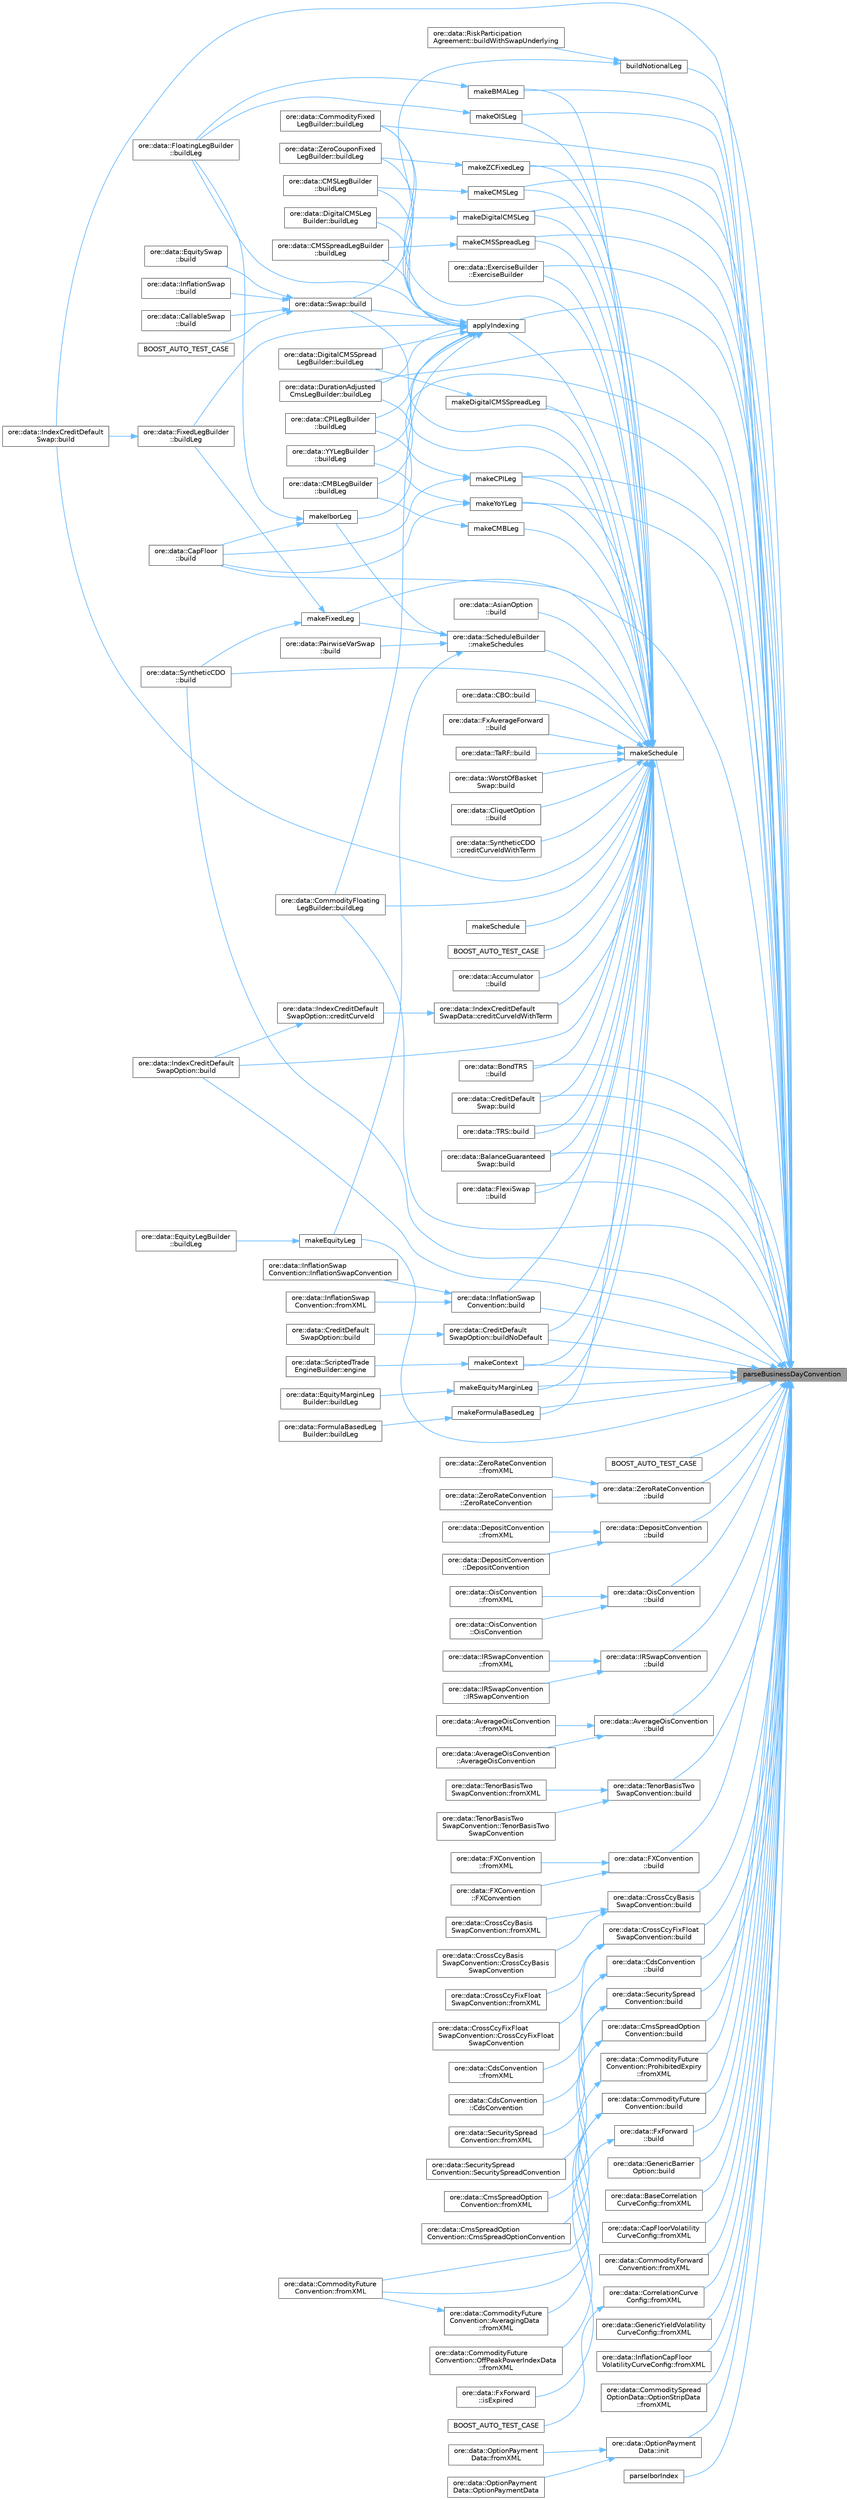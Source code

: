 digraph "parseBusinessDayConvention"
{
 // INTERACTIVE_SVG=YES
 // LATEX_PDF_SIZE
  bgcolor="transparent";
  edge [fontname=Helvetica,fontsize=10,labelfontname=Helvetica,labelfontsize=10];
  node [fontname=Helvetica,fontsize=10,shape=box,height=0.2,width=0.4];
  rankdir="RL";
  Node1 [label="parseBusinessDayConvention",height=0.2,width=0.4,color="gray40", fillcolor="grey60", style="filled", fontcolor="black",tooltip="Convert text to QuantLib::BusinessDayConvention."];
  Node1 -> Node2 [dir="back",color="steelblue1",style="solid"];
  Node2 [label="ore::data::ExerciseBuilder\l::ExerciseBuilder",height=0.2,width=0.4,color="grey40", fillcolor="white", style="filled",URL="$classore_1_1data_1_1_exercise_builder.html#a616a8a498a5610f9c35725ae63a8929f",tooltip=" "];
  Node1 -> Node3 [dir="back",color="steelblue1",style="solid"];
  Node3 [label="applyIndexing",height=0.2,width=0.4,color="grey40", fillcolor="white", style="filled",URL="$namespaceore_1_1data.html#a5d06d31ceafbb5a0bf0f9a4dbd09ab7e",tooltip=" "];
  Node3 -> Node4 [dir="back",color="steelblue1",style="solid"];
  Node4 [label="ore::data::Swap::build",height=0.2,width=0.4,color="grey40", fillcolor="white", style="filled",URL="$classore_1_1data_1_1_swap.html#af7b69d5b18d278257927e32b10a23ee6",tooltip="Build QuantLib/QuantExt instrument, link pricing engine."];
  Node4 -> Node5 [dir="back",color="steelblue1",style="solid"];
  Node5 [label="BOOST_AUTO_TEST_CASE",height=0.2,width=0.4,color="grey40", fillcolor="white", style="filled",URL="$test_2todaysmarket_8cpp.html#aeb43366ac05a65218ef11c74fa7a5650",tooltip=" "];
  Node4 -> Node6 [dir="back",color="steelblue1",style="solid"];
  Node6 [label="ore::data::EquitySwap\l::build",height=0.2,width=0.4,color="grey40", fillcolor="white", style="filled",URL="$classore_1_1data_1_1_equity_swap.html#af7b69d5b18d278257927e32b10a23ee6",tooltip="Trade interface."];
  Node4 -> Node7 [dir="back",color="steelblue1",style="solid"];
  Node7 [label="ore::data::InflationSwap\l::build",height=0.2,width=0.4,color="grey40", fillcolor="white", style="filled",URL="$classore_1_1data_1_1_inflation_swap.html#af7b69d5b18d278257927e32b10a23ee6",tooltip="Trade interface."];
  Node4 -> Node8 [dir="back",color="steelblue1",style="solid"];
  Node8 [label="ore::data::CallableSwap\l::build",height=0.2,width=0.4,color="grey40", fillcolor="white", style="filled",URL="$classore_1_1data_1_1_callable_swap.html#ab1db499ff5e65c59fd2009d62276fdaf",tooltip="Build QuantLib/QuantExt instrument, link pricing engine."];
  Node3 -> Node9 [dir="back",color="steelblue1",style="solid"];
  Node9 [label="ore::data::FixedLegBuilder\l::buildLeg",height=0.2,width=0.4,color="grey40", fillcolor="white", style="filled",URL="$classore_1_1data_1_1_fixed_leg_builder.html#aea285351d9f3458189a9e2d965349d23",tooltip=" "];
  Node9 -> Node10 [dir="back",color="steelblue1",style="solid"];
  Node10 [label="ore::data::IndexCreditDefault\lSwap::build",height=0.2,width=0.4,color="grey40", fillcolor="white", style="filled",URL="$classore_1_1data_1_1_index_credit_default_swap.html#af7b69d5b18d278257927e32b10a23ee6",tooltip=" "];
  Node3 -> Node11 [dir="back",color="steelblue1",style="solid"];
  Node11 [label="ore::data::ZeroCouponFixed\lLegBuilder::buildLeg",height=0.2,width=0.4,color="grey40", fillcolor="white", style="filled",URL="$classore_1_1data_1_1_zero_coupon_fixed_leg_builder.html#aea285351d9f3458189a9e2d965349d23",tooltip=" "];
  Node3 -> Node12 [dir="back",color="steelblue1",style="solid"];
  Node12 [label="ore::data::FloatingLegBuilder\l::buildLeg",height=0.2,width=0.4,color="grey40", fillcolor="white", style="filled",URL="$classore_1_1data_1_1_floating_leg_builder.html#aea285351d9f3458189a9e2d965349d23",tooltip=" "];
  Node3 -> Node13 [dir="back",color="steelblue1",style="solid"];
  Node13 [label="ore::data::CPILegBuilder\l::buildLeg",height=0.2,width=0.4,color="grey40", fillcolor="white", style="filled",URL="$classore_1_1data_1_1_c_p_i_leg_builder.html#aea285351d9f3458189a9e2d965349d23",tooltip=" "];
  Node3 -> Node14 [dir="back",color="steelblue1",style="solid"];
  Node14 [label="ore::data::YYLegBuilder\l::buildLeg",height=0.2,width=0.4,color="grey40", fillcolor="white", style="filled",URL="$classore_1_1data_1_1_y_y_leg_builder.html#aea285351d9f3458189a9e2d965349d23",tooltip=" "];
  Node3 -> Node15 [dir="back",color="steelblue1",style="solid"];
  Node15 [label="ore::data::CMSLegBuilder\l::buildLeg",height=0.2,width=0.4,color="grey40", fillcolor="white", style="filled",URL="$classore_1_1data_1_1_c_m_s_leg_builder.html#aea285351d9f3458189a9e2d965349d23",tooltip=" "];
  Node3 -> Node16 [dir="back",color="steelblue1",style="solid"];
  Node16 [label="ore::data::CMBLegBuilder\l::buildLeg",height=0.2,width=0.4,color="grey40", fillcolor="white", style="filled",URL="$classore_1_1data_1_1_c_m_b_leg_builder.html#aea285351d9f3458189a9e2d965349d23",tooltip=" "];
  Node3 -> Node17 [dir="back",color="steelblue1",style="solid"];
  Node17 [label="ore::data::DigitalCMSLeg\lBuilder::buildLeg",height=0.2,width=0.4,color="grey40", fillcolor="white", style="filled",URL="$classore_1_1data_1_1_digital_c_m_s_leg_builder.html#aea285351d9f3458189a9e2d965349d23",tooltip=" "];
  Node3 -> Node18 [dir="back",color="steelblue1",style="solid"];
  Node18 [label="ore::data::CMSSpreadLegBuilder\l::buildLeg",height=0.2,width=0.4,color="grey40", fillcolor="white", style="filled",URL="$classore_1_1data_1_1_c_m_s_spread_leg_builder.html#aea285351d9f3458189a9e2d965349d23",tooltip=" "];
  Node3 -> Node19 [dir="back",color="steelblue1",style="solid"];
  Node19 [label="ore::data::DigitalCMSSpread\lLegBuilder::buildLeg",height=0.2,width=0.4,color="grey40", fillcolor="white", style="filled",URL="$classore_1_1data_1_1_digital_c_m_s_spread_leg_builder.html#aea285351d9f3458189a9e2d965349d23",tooltip=" "];
  Node3 -> Node20 [dir="back",color="steelblue1",style="solid"];
  Node20 [label="ore::data::DurationAdjusted\lCmsLegBuilder::buildLeg",height=0.2,width=0.4,color="grey40", fillcolor="white", style="filled",URL="$classore_1_1data_1_1_duration_adjusted_cms_leg_builder.html#acb28979da2d410bdc9e47181a3d2c47f",tooltip=" "];
  Node3 -> Node21 [dir="back",color="steelblue1",style="solid"];
  Node21 [label="ore::data::CommodityFixed\lLegBuilder::buildLeg",height=0.2,width=0.4,color="grey40", fillcolor="white", style="filled",URL="$classore_1_1data_1_1_commodity_fixed_leg_builder.html#a1e327fffe1588e7813e797d48b1b3420",tooltip=" "];
  Node3 -> Node22 [dir="back",color="steelblue1",style="solid"];
  Node22 [label="ore::data::CommodityFloating\lLegBuilder::buildLeg",height=0.2,width=0.4,color="grey40", fillcolor="white", style="filled",URL="$classore_1_1data_1_1_commodity_floating_leg_builder.html#a1e327fffe1588e7813e797d48b1b3420",tooltip=" "];
  Node1 -> Node23 [dir="back",color="steelblue1",style="solid"];
  Node23 [label="BOOST_AUTO_TEST_CASE",height=0.2,width=0.4,color="grey40", fillcolor="white", style="filled",URL="$zerocouponswap_8cpp.html#a20ff34392f6a4b5ea419587db99f9f57",tooltip=" "];
  Node1 -> Node24 [dir="back",color="steelblue1",style="solid"];
  Node24 [label="ore::data::ZeroRateConvention\l::build",height=0.2,width=0.4,color="grey40", fillcolor="white", style="filled",URL="$classore_1_1data_1_1_zero_rate_convention.html#a9169b2d8ee8001dbb250c4ce2c26818c",tooltip=" "];
  Node24 -> Node25 [dir="back",color="steelblue1",style="solid"];
  Node25 [label="ore::data::ZeroRateConvention\l::ZeroRateConvention",height=0.2,width=0.4,color="grey40", fillcolor="white", style="filled",URL="$classore_1_1data_1_1_zero_rate_convention.html#ad26fe22a5eac43011d06271a418ef9a4",tooltip=" "];
  Node24 -> Node26 [dir="back",color="steelblue1",style="solid"];
  Node26 [label="ore::data::ZeroRateConvention\l::fromXML",height=0.2,width=0.4,color="grey40", fillcolor="white", style="filled",URL="$classore_1_1data_1_1_zero_rate_convention.html#a7741ae0fc924943de5bfe02928262eb7",tooltip=" "];
  Node1 -> Node27 [dir="back",color="steelblue1",style="solid"];
  Node27 [label="ore::data::DepositConvention\l::build",height=0.2,width=0.4,color="grey40", fillcolor="white", style="filled",URL="$classore_1_1data_1_1_deposit_convention.html#a9169b2d8ee8001dbb250c4ce2c26818c",tooltip=" "];
  Node27 -> Node28 [dir="back",color="steelblue1",style="solid"];
  Node28 [label="ore::data::DepositConvention\l::DepositConvention",height=0.2,width=0.4,color="grey40", fillcolor="white", style="filled",URL="$classore_1_1data_1_1_deposit_convention.html#a6c8afe114e02850388278cb8a0ffc667",tooltip="Detailed constructor."];
  Node27 -> Node29 [dir="back",color="steelblue1",style="solid"];
  Node29 [label="ore::data::DepositConvention\l::fromXML",height=0.2,width=0.4,color="grey40", fillcolor="white", style="filled",URL="$classore_1_1data_1_1_deposit_convention.html#a7741ae0fc924943de5bfe02928262eb7",tooltip=" "];
  Node1 -> Node30 [dir="back",color="steelblue1",style="solid"];
  Node30 [label="ore::data::OisConvention\l::build",height=0.2,width=0.4,color="grey40", fillcolor="white", style="filled",URL="$classore_1_1data_1_1_ois_convention.html#a9169b2d8ee8001dbb250c4ce2c26818c",tooltip=" "];
  Node30 -> Node31 [dir="back",color="steelblue1",style="solid"];
  Node31 [label="ore::data::OisConvention\l::OisConvention",height=0.2,width=0.4,color="grey40", fillcolor="white", style="filled",URL="$classore_1_1data_1_1_ois_convention.html#a39b6bb0f4aba9408f5903cae68fbfce4",tooltip="Detailed constructor."];
  Node30 -> Node32 [dir="back",color="steelblue1",style="solid"];
  Node32 [label="ore::data::OisConvention\l::fromXML",height=0.2,width=0.4,color="grey40", fillcolor="white", style="filled",URL="$classore_1_1data_1_1_ois_convention.html#a7741ae0fc924943de5bfe02928262eb7",tooltip=" "];
  Node1 -> Node33 [dir="back",color="steelblue1",style="solid"];
  Node33 [label="ore::data::IRSwapConvention\l::build",height=0.2,width=0.4,color="grey40", fillcolor="white", style="filled",URL="$classore_1_1data_1_1_i_r_swap_convention.html#a9169b2d8ee8001dbb250c4ce2c26818c",tooltip=" "];
  Node33 -> Node34 [dir="back",color="steelblue1",style="solid"];
  Node34 [label="ore::data::IRSwapConvention\l::IRSwapConvention",height=0.2,width=0.4,color="grey40", fillcolor="white", style="filled",URL="$classore_1_1data_1_1_i_r_swap_convention.html#ab50adb6b2b2fb3d3547820f985c1146e",tooltip="Detailed constructor."];
  Node33 -> Node35 [dir="back",color="steelblue1",style="solid"];
  Node35 [label="ore::data::IRSwapConvention\l::fromXML",height=0.2,width=0.4,color="grey40", fillcolor="white", style="filled",URL="$classore_1_1data_1_1_i_r_swap_convention.html#a7741ae0fc924943de5bfe02928262eb7",tooltip=" "];
  Node1 -> Node36 [dir="back",color="steelblue1",style="solid"];
  Node36 [label="ore::data::AverageOisConvention\l::build",height=0.2,width=0.4,color="grey40", fillcolor="white", style="filled",URL="$classore_1_1data_1_1_average_ois_convention.html#a9169b2d8ee8001dbb250c4ce2c26818c",tooltip=" "];
  Node36 -> Node37 [dir="back",color="steelblue1",style="solid"];
  Node37 [label="ore::data::AverageOisConvention\l::AverageOisConvention",height=0.2,width=0.4,color="grey40", fillcolor="white", style="filled",URL="$classore_1_1data_1_1_average_ois_convention.html#a9838d3e045f960f21376b79ee0220e77",tooltip="Detailed constructor."];
  Node36 -> Node38 [dir="back",color="steelblue1",style="solid"];
  Node38 [label="ore::data::AverageOisConvention\l::fromXML",height=0.2,width=0.4,color="grey40", fillcolor="white", style="filled",URL="$classore_1_1data_1_1_average_ois_convention.html#a7741ae0fc924943de5bfe02928262eb7",tooltip=" "];
  Node1 -> Node39 [dir="back",color="steelblue1",style="solid"];
  Node39 [label="ore::data::TenorBasisTwo\lSwapConvention::build",height=0.2,width=0.4,color="grey40", fillcolor="white", style="filled",URL="$classore_1_1data_1_1_tenor_basis_two_swap_convention.html#a9169b2d8ee8001dbb250c4ce2c26818c",tooltip=" "];
  Node39 -> Node40 [dir="back",color="steelblue1",style="solid"];
  Node40 [label="ore::data::TenorBasisTwo\lSwapConvention::TenorBasisTwo\lSwapConvention",height=0.2,width=0.4,color="grey40", fillcolor="white", style="filled",URL="$classore_1_1data_1_1_tenor_basis_two_swap_convention.html#a8579e4ea25d2483ef3f43f7eacf9e090",tooltip="Detailed constructor."];
  Node39 -> Node41 [dir="back",color="steelblue1",style="solid"];
  Node41 [label="ore::data::TenorBasisTwo\lSwapConvention::fromXML",height=0.2,width=0.4,color="grey40", fillcolor="white", style="filled",URL="$classore_1_1data_1_1_tenor_basis_two_swap_convention.html#a7741ae0fc924943de5bfe02928262eb7",tooltip=" "];
  Node1 -> Node42 [dir="back",color="steelblue1",style="solid"];
  Node42 [label="ore::data::FXConvention\l::build",height=0.2,width=0.4,color="grey40", fillcolor="white", style="filled",URL="$classore_1_1data_1_1_f_x_convention.html#a9169b2d8ee8001dbb250c4ce2c26818c",tooltip=" "];
  Node42 -> Node43 [dir="back",color="steelblue1",style="solid"];
  Node43 [label="ore::data::FXConvention\l::FXConvention",height=0.2,width=0.4,color="grey40", fillcolor="white", style="filled",URL="$classore_1_1data_1_1_f_x_convention.html#aee9f18c258c86e4f1f465cc3ac65b069",tooltip="Detailed constructor."];
  Node42 -> Node44 [dir="back",color="steelblue1",style="solid"];
  Node44 [label="ore::data::FXConvention\l::fromXML",height=0.2,width=0.4,color="grey40", fillcolor="white", style="filled",URL="$classore_1_1data_1_1_f_x_convention.html#a7741ae0fc924943de5bfe02928262eb7",tooltip=" "];
  Node1 -> Node45 [dir="back",color="steelblue1",style="solid"];
  Node45 [label="ore::data::CrossCcyBasis\lSwapConvention::build",height=0.2,width=0.4,color="grey40", fillcolor="white", style="filled",URL="$classore_1_1data_1_1_cross_ccy_basis_swap_convention.html#a9169b2d8ee8001dbb250c4ce2c26818c",tooltip=" "];
  Node45 -> Node46 [dir="back",color="steelblue1",style="solid"];
  Node46 [label="ore::data::CrossCcyBasis\lSwapConvention::CrossCcyBasis\lSwapConvention",height=0.2,width=0.4,color="grey40", fillcolor="white", style="filled",URL="$classore_1_1data_1_1_cross_ccy_basis_swap_convention.html#a8807c7211b0f825d45007a051c153408",tooltip="Detailed constructor."];
  Node45 -> Node47 [dir="back",color="steelblue1",style="solid"];
  Node47 [label="ore::data::CrossCcyBasis\lSwapConvention::fromXML",height=0.2,width=0.4,color="grey40", fillcolor="white", style="filled",URL="$classore_1_1data_1_1_cross_ccy_basis_swap_convention.html#a7741ae0fc924943de5bfe02928262eb7",tooltip=" "];
  Node1 -> Node48 [dir="back",color="steelblue1",style="solid"];
  Node48 [label="ore::data::CrossCcyFixFloat\lSwapConvention::build",height=0.2,width=0.4,color="grey40", fillcolor="white", style="filled",URL="$classore_1_1data_1_1_cross_ccy_fix_float_swap_convention.html#a9169b2d8ee8001dbb250c4ce2c26818c",tooltip=" "];
  Node48 -> Node49 [dir="back",color="steelblue1",style="solid"];
  Node49 [label="ore::data::CrossCcyFixFloat\lSwapConvention::CrossCcyFixFloat\lSwapConvention",height=0.2,width=0.4,color="grey40", fillcolor="white", style="filled",URL="$classore_1_1data_1_1_cross_ccy_fix_float_swap_convention.html#ac2a4922c491d13369552b1550b0c24c4",tooltip="Detailed constructor."];
  Node48 -> Node50 [dir="back",color="steelblue1",style="solid"];
  Node50 [label="ore::data::CrossCcyFixFloat\lSwapConvention::fromXML",height=0.2,width=0.4,color="grey40", fillcolor="white", style="filled",URL="$classore_1_1data_1_1_cross_ccy_fix_float_swap_convention.html#a7741ae0fc924943de5bfe02928262eb7",tooltip=" "];
  Node1 -> Node51 [dir="back",color="steelblue1",style="solid"];
  Node51 [label="ore::data::CdsConvention\l::build",height=0.2,width=0.4,color="grey40", fillcolor="white", style="filled",URL="$classore_1_1data_1_1_cds_convention.html#a9169b2d8ee8001dbb250c4ce2c26818c",tooltip=" "];
  Node51 -> Node52 [dir="back",color="steelblue1",style="solid"];
  Node52 [label="ore::data::CdsConvention\l::CdsConvention",height=0.2,width=0.4,color="grey40", fillcolor="white", style="filled",URL="$classore_1_1data_1_1_cds_convention.html#a270a933d15d3bb388ce2da99605fa636",tooltip="Detailed constructor."];
  Node51 -> Node53 [dir="back",color="steelblue1",style="solid"];
  Node53 [label="ore::data::CdsConvention\l::fromXML",height=0.2,width=0.4,color="grey40", fillcolor="white", style="filled",URL="$classore_1_1data_1_1_cds_convention.html#a4778b06b7d09ca591f7ea9dfb6e5d699",tooltip=" "];
  Node1 -> Node54 [dir="back",color="steelblue1",style="solid"];
  Node54 [label="ore::data::InflationSwap\lConvention::build",height=0.2,width=0.4,color="grey40", fillcolor="white", style="filled",URL="$classore_1_1data_1_1_inflation_swap_convention.html#a9169b2d8ee8001dbb250c4ce2c26818c",tooltip=" "];
  Node54 -> Node55 [dir="back",color="steelblue1",style="solid"];
  Node55 [label="ore::data::InflationSwap\lConvention::InflationSwapConvention",height=0.2,width=0.4,color="grey40", fillcolor="white", style="filled",URL="$classore_1_1data_1_1_inflation_swap_convention.html#acc33d4a45318920ad94bc2565107f5c2",tooltip=" "];
  Node54 -> Node56 [dir="back",color="steelblue1",style="solid"];
  Node56 [label="ore::data::InflationSwap\lConvention::fromXML",height=0.2,width=0.4,color="grey40", fillcolor="white", style="filled",URL="$classore_1_1data_1_1_inflation_swap_convention.html#a7741ae0fc924943de5bfe02928262eb7",tooltip=" "];
  Node1 -> Node57 [dir="back",color="steelblue1",style="solid"];
  Node57 [label="ore::data::SecuritySpread\lConvention::build",height=0.2,width=0.4,color="grey40", fillcolor="white", style="filled",URL="$classore_1_1data_1_1_security_spread_convention.html#a9169b2d8ee8001dbb250c4ce2c26818c",tooltip=" "];
  Node57 -> Node58 [dir="back",color="steelblue1",style="solid"];
  Node58 [label="ore::data::SecuritySpread\lConvention::SecuritySpreadConvention",height=0.2,width=0.4,color="grey40", fillcolor="white", style="filled",URL="$classore_1_1data_1_1_security_spread_convention.html#ab3315e0ff3a89c2645ea1face5c0abad",tooltip=" "];
  Node57 -> Node59 [dir="back",color="steelblue1",style="solid"];
  Node59 [label="ore::data::SecuritySpread\lConvention::fromXML",height=0.2,width=0.4,color="grey40", fillcolor="white", style="filled",URL="$classore_1_1data_1_1_security_spread_convention.html#a7741ae0fc924943de5bfe02928262eb7",tooltip=" "];
  Node1 -> Node60 [dir="back",color="steelblue1",style="solid"];
  Node60 [label="ore::data::CmsSpreadOption\lConvention::build",height=0.2,width=0.4,color="grey40", fillcolor="white", style="filled",URL="$classore_1_1data_1_1_cms_spread_option_convention.html#a9169b2d8ee8001dbb250c4ce2c26818c",tooltip=" "];
  Node60 -> Node61 [dir="back",color="steelblue1",style="solid"];
  Node61 [label="ore::data::CmsSpreadOption\lConvention::CmsSpreadOptionConvention",height=0.2,width=0.4,color="grey40", fillcolor="white", style="filled",URL="$classore_1_1data_1_1_cms_spread_option_convention.html#afef3e14128d761b923e8393a3bafad5b",tooltip="Detailed constructor."];
  Node60 -> Node62 [dir="back",color="steelblue1",style="solid"];
  Node62 [label="ore::data::CmsSpreadOption\lConvention::fromXML",height=0.2,width=0.4,color="grey40", fillcolor="white", style="filled",URL="$classore_1_1data_1_1_cms_spread_option_convention.html#a7741ae0fc924943de5bfe02928262eb7",tooltip=" "];
  Node1 -> Node63 [dir="back",color="steelblue1",style="solid"];
  Node63 [label="ore::data::CommodityFuture\lConvention::build",height=0.2,width=0.4,color="grey40", fillcolor="white", style="filled",URL="$classore_1_1data_1_1_commodity_future_convention.html#a9169b2d8ee8001dbb250c4ce2c26818c",tooltip="Implementation."];
  Node63 -> Node64 [dir="back",color="steelblue1",style="solid"];
  Node64 [label="ore::data::CommodityFuture\lConvention::AveragingData\l::fromXML",height=0.2,width=0.4,color="grey40", fillcolor="white", style="filled",URL="$classore_1_1data_1_1_commodity_future_convention_1_1_averaging_data.html#a7741ae0fc924943de5bfe02928262eb7",tooltip="Serialisation."];
  Node64 -> Node65 [dir="back",color="steelblue1",style="solid"];
  Node65 [label="ore::data::CommodityFuture\lConvention::fromXML",height=0.2,width=0.4,color="grey40", fillcolor="white", style="filled",URL="$classore_1_1data_1_1_commodity_future_convention.html#a7741ae0fc924943de5bfe02928262eb7",tooltip="Serialisation."];
  Node63 -> Node66 [dir="back",color="steelblue1",style="solid"];
  Node66 [label="ore::data::CommodityFuture\lConvention::OffPeakPowerIndexData\l::fromXML",height=0.2,width=0.4,color="grey40", fillcolor="white", style="filled",URL="$classore_1_1data_1_1_commodity_future_convention_1_1_off_peak_power_index_data.html#a7741ae0fc924943de5bfe02928262eb7",tooltip=" "];
  Node63 -> Node65 [dir="back",color="steelblue1",style="solid"];
  Node1 -> Node67 [dir="back",color="steelblue1",style="solid"];
  Node67 [label="ore::data::BondTRS\l::build",height=0.2,width=0.4,color="grey40", fillcolor="white", style="filled",URL="$classore_1_1data_1_1_bond_t_r_s.html#af7b69d5b18d278257927e32b10a23ee6",tooltip=" "];
  Node1 -> Node68 [dir="back",color="steelblue1",style="solid"];
  Node68 [label="ore::data::SyntheticCDO\l::build",height=0.2,width=0.4,color="grey40", fillcolor="white", style="filled",URL="$classore_1_1data_1_1_synthetic_c_d_o.html#af7b69d5b18d278257927e32b10a23ee6",tooltip=" "];
  Node1 -> Node69 [dir="back",color="steelblue1",style="solid"];
  Node69 [label="ore::data::CreditDefault\lSwap::build",height=0.2,width=0.4,color="grey40", fillcolor="white", style="filled",URL="$classore_1_1data_1_1_credit_default_swap.html#af7b69d5b18d278257927e32b10a23ee6",tooltip=" "];
  Node1 -> Node70 [dir="back",color="steelblue1",style="solid"];
  Node70 [label="ore::data::FxForward\l::build",height=0.2,width=0.4,color="grey40", fillcolor="white", style="filled",URL="$classore_1_1data_1_1_fx_forward.html#af7b69d5b18d278257927e32b10a23ee6",tooltip="Build QuantLib/QuantExt instrument, link pricing engine."];
  Node70 -> Node71 [dir="back",color="steelblue1",style="solid"];
  Node71 [label="ore::data::FxForward\l::isExpired",height=0.2,width=0.4,color="grey40", fillcolor="white", style="filled",URL="$classore_1_1data_1_1_fx_forward.html#a77c4e850102803446246df093a25943d",tooltip=" "];
  Node1 -> Node72 [dir="back",color="steelblue1",style="solid"];
  Node72 [label="ore::data::GenericBarrier\lOption::build",height=0.2,width=0.4,color="grey40", fillcolor="white", style="filled",URL="$classore_1_1data_1_1_generic_barrier_option.html#af7b69d5b18d278257927e32b10a23ee6",tooltip=" "];
  Node1 -> Node10 [dir="back",color="steelblue1",style="solid"];
  Node1 -> Node73 [dir="back",color="steelblue1",style="solid"];
  Node73 [label="ore::data::IndexCreditDefault\lSwapOption::build",height=0.2,width=0.4,color="grey40", fillcolor="white", style="filled",URL="$classore_1_1data_1_1_index_credit_default_swap_option.html#af7b69d5b18d278257927e32b10a23ee6",tooltip=" "];
  Node1 -> Node74 [dir="back",color="steelblue1",style="solid"];
  Node74 [label="ore::data::TRS::build",height=0.2,width=0.4,color="grey40", fillcolor="white", style="filled",URL="$classore_1_1data_1_1_t_r_s.html#af7b69d5b18d278257927e32b10a23ee6",tooltip=" "];
  Node1 -> Node75 [dir="back",color="steelblue1",style="solid"];
  Node75 [label="ore::data::BalanceGuaranteed\lSwap::build",height=0.2,width=0.4,color="grey40", fillcolor="white", style="filled",URL="$classore_1_1data_1_1_balance_guaranteed_swap.html#ab1db499ff5e65c59fd2009d62276fdaf",tooltip=" "];
  Node1 -> Node76 [dir="back",color="steelblue1",style="solid"];
  Node76 [label="ore::data::FlexiSwap\l::build",height=0.2,width=0.4,color="grey40", fillcolor="white", style="filled",URL="$classore_1_1data_1_1_flexi_swap.html#ab1db499ff5e65c59fd2009d62276fdaf",tooltip=" "];
  Node1 -> Node20 [dir="back",color="steelblue1",style="solid"];
  Node1 -> Node21 [dir="back",color="steelblue1",style="solid"];
  Node1 -> Node22 [dir="back",color="steelblue1",style="solid"];
  Node1 -> Node77 [dir="back",color="steelblue1",style="solid"];
  Node77 [label="ore::data::CreditDefault\lSwapOption::buildNoDefault",height=0.2,width=0.4,color="grey40", fillcolor="white", style="filled",URL="$classore_1_1data_1_1_credit_default_swap_option.html#afc9fe7ddc6f66184a6447fa23f01687c",tooltip="Build CDS option given that no default."];
  Node77 -> Node78 [dir="back",color="steelblue1",style="solid"];
  Node78 [label="ore::data::CreditDefault\lSwapOption::build",height=0.2,width=0.4,color="grey40", fillcolor="white", style="filled",URL="$classore_1_1data_1_1_credit_default_swap_option.html#a1ef499f219449a5d9cad686946864d0b",tooltip=" "];
  Node1 -> Node79 [dir="back",color="steelblue1",style="solid"];
  Node79 [label="buildNotionalLeg",height=0.2,width=0.4,color="grey40", fillcolor="white", style="filled",URL="$namespaceore_1_1data.html#a792a0b239a9628b7317a886e02c7a005",tooltip=" "];
  Node79 -> Node4 [dir="back",color="steelblue1",style="solid"];
  Node79 -> Node80 [dir="back",color="steelblue1",style="solid"];
  Node80 [label="ore::data::RiskParticipation\lAgreement::buildWithSwapUnderlying",height=0.2,width=0.4,color="grey40", fillcolor="white", style="filled",URL="$classore_1_1data_1_1_risk_participation_agreement.html#a202e0f0e8766fc315608ca73f8802d08",tooltip=" "];
  Node1 -> Node81 [dir="back",color="steelblue1",style="solid"];
  Node81 [label="ore::data::BaseCorrelation\lCurveConfig::fromXML",height=0.2,width=0.4,color="grey40", fillcolor="white", style="filled",URL="$classore_1_1data_1_1_base_correlation_curve_config.html#a7741ae0fc924943de5bfe02928262eb7",tooltip=" "];
  Node1 -> Node82 [dir="back",color="steelblue1",style="solid"];
  Node82 [label="ore::data::CapFloorVolatility\lCurveConfig::fromXML",height=0.2,width=0.4,color="grey40", fillcolor="white", style="filled",URL="$classore_1_1data_1_1_cap_floor_volatility_curve_config.html#a7741ae0fc924943de5bfe02928262eb7",tooltip=" "];
  Node1 -> Node83 [dir="back",color="steelblue1",style="solid"];
  Node83 [label="ore::data::CommodityForward\lConvention::fromXML",height=0.2,width=0.4,color="grey40", fillcolor="white", style="filled",URL="$classore_1_1data_1_1_commodity_forward_convention.html#a7741ae0fc924943de5bfe02928262eb7",tooltip=" "];
  Node1 -> Node84 [dir="back",color="steelblue1",style="solid"];
  Node84 [label="ore::data::CommodityFuture\lConvention::ProhibitedExpiry\l::fromXML",height=0.2,width=0.4,color="grey40", fillcolor="white", style="filled",URL="$classore_1_1data_1_1_commodity_future_convention_1_1_prohibited_expiry.html#a7741ae0fc924943de5bfe02928262eb7",tooltip=" "];
  Node84 -> Node65 [dir="back",color="steelblue1",style="solid"];
  Node1 -> Node85 [dir="back",color="steelblue1",style="solid"];
  Node85 [label="ore::data::CorrelationCurve\lConfig::fromXML",height=0.2,width=0.4,color="grey40", fillcolor="white", style="filled",URL="$classore_1_1data_1_1_correlation_curve_config.html#a7741ae0fc924943de5bfe02928262eb7",tooltip=" "];
  Node85 -> Node86 [dir="back",color="steelblue1",style="solid"];
  Node86 [label="BOOST_AUTO_TEST_CASE",height=0.2,width=0.4,color="grey40", fillcolor="white", style="filled",URL="$test_2correlationcurveconfig_8cpp.html#a696fe6eb94b2344fe284da1303c78f2b",tooltip=" "];
  Node1 -> Node87 [dir="back",color="steelblue1",style="solid"];
  Node87 [label="ore::data::GenericYieldVolatility\lCurveConfig::fromXML",height=0.2,width=0.4,color="grey40", fillcolor="white", style="filled",URL="$classore_1_1data_1_1_generic_yield_volatility_curve_config.html#a7741ae0fc924943de5bfe02928262eb7",tooltip=" "];
  Node1 -> Node88 [dir="back",color="steelblue1",style="solid"];
  Node88 [label="ore::data::InflationCapFloor\lVolatilityCurveConfig::fromXML",height=0.2,width=0.4,color="grey40", fillcolor="white", style="filled",URL="$classore_1_1data_1_1_inflation_cap_floor_volatility_curve_config.html#a7741ae0fc924943de5bfe02928262eb7",tooltip=" "];
  Node1 -> Node89 [dir="back",color="steelblue1",style="solid"];
  Node89 [label="ore::data::CommoditySpread\lOptionData::OptionStripData\l::fromXML",height=0.2,width=0.4,color="grey40", fillcolor="white", style="filled",URL="$classore_1_1data_1_1_commodity_spread_option_data_1_1_option_strip_data.html#a7741ae0fc924943de5bfe02928262eb7",tooltip=" "];
  Node1 -> Node90 [dir="back",color="steelblue1",style="solid"];
  Node90 [label="ore::data::OptionPayment\lData::init",height=0.2,width=0.4,color="grey40", fillcolor="white", style="filled",URL="$classore_1_1data_1_1_option_payment_data.html#a02fd73d861ef2e4aabb38c0c9ff82947",tooltip="Initialisation."];
  Node90 -> Node91 [dir="back",color="steelblue1",style="solid"];
  Node91 [label="ore::data::OptionPayment\lData::OptionPaymentData",height=0.2,width=0.4,color="grey40", fillcolor="white", style="filled",URL="$classore_1_1data_1_1_option_payment_data.html#ae019b425f1d2bc4c7d06a8a7e22e0c13",tooltip="Constructor taking an explicit set of payment dates."];
  Node90 -> Node92 [dir="back",color="steelblue1",style="solid"];
  Node92 [label="ore::data::OptionPayment\lData::fromXML",height=0.2,width=0.4,color="grey40", fillcolor="white", style="filled",URL="$classore_1_1data_1_1_option_payment_data.html#a7741ae0fc924943de5bfe02928262eb7",tooltip=" "];
  Node1 -> Node93 [dir="back",color="steelblue1",style="solid"];
  Node93 [label="makeBMALeg",height=0.2,width=0.4,color="grey40", fillcolor="white", style="filled",URL="$namespaceore_1_1data.html#a6408115df2ec5297c701134b7310e89e",tooltip=" "];
  Node93 -> Node12 [dir="back",color="steelblue1",style="solid"];
  Node1 -> Node94 [dir="back",color="steelblue1",style="solid"];
  Node94 [label="makeCMSLeg",height=0.2,width=0.4,color="grey40", fillcolor="white", style="filled",URL="$namespaceore_1_1data.html#ab7d8d2a721a09ccc8b574a9527126d76",tooltip=" "];
  Node94 -> Node15 [dir="back",color="steelblue1",style="solid"];
  Node1 -> Node95 [dir="back",color="steelblue1",style="solid"];
  Node95 [label="makeCMSSpreadLeg",height=0.2,width=0.4,color="grey40", fillcolor="white", style="filled",URL="$namespaceore_1_1data.html#a96fb708eddac226d8c8a07b7fab26357",tooltip=" "];
  Node95 -> Node18 [dir="back",color="steelblue1",style="solid"];
  Node1 -> Node96 [dir="back",color="steelblue1",style="solid"];
  Node96 [label="makeContext",height=0.2,width=0.4,color="grey40", fillcolor="white", style="filled",URL="$namespaceore_1_1data.html#affc8bd61d8faaf669bd03263c50952c9",tooltip=" "];
  Node96 -> Node97 [dir="back",color="steelblue1",style="solid"];
  Node97 [label="ore::data::ScriptedTrade\lEngineBuilder::engine",height=0.2,width=0.4,color="grey40", fillcolor="white", style="filled",URL="$classore_1_1data_1_1_scripted_trade_engine_builder.html#afa7bc32050325672e45000b32d62ec0b",tooltip=" "];
  Node1 -> Node98 [dir="back",color="steelblue1",style="solid"];
  Node98 [label="makeCPILeg",height=0.2,width=0.4,color="grey40", fillcolor="white", style="filled",URL="$namespaceore_1_1data.html#a9acc77c037e133c7d0d774e134ec6001",tooltip=" "];
  Node98 -> Node99 [dir="back",color="steelblue1",style="solid"];
  Node99 [label="ore::data::CapFloor\l::build",height=0.2,width=0.4,color="grey40", fillcolor="white", style="filled",URL="$classore_1_1data_1_1_cap_floor.html#af7b69d5b18d278257927e32b10a23ee6",tooltip=" "];
  Node98 -> Node13 [dir="back",color="steelblue1",style="solid"];
  Node1 -> Node100 [dir="back",color="steelblue1",style="solid"];
  Node100 [label="makeDigitalCMSLeg",height=0.2,width=0.4,color="grey40", fillcolor="white", style="filled",URL="$namespaceore_1_1data.html#a0f8daeb5eca3762c644c5f18d026abad",tooltip=" "];
  Node100 -> Node17 [dir="back",color="steelblue1",style="solid"];
  Node1 -> Node101 [dir="back",color="steelblue1",style="solid"];
  Node101 [label="makeDigitalCMSSpreadLeg",height=0.2,width=0.4,color="grey40", fillcolor="white", style="filled",URL="$namespaceore_1_1data.html#a98ab77f0a061c1389e5f28e438caafc5",tooltip=" "];
  Node101 -> Node19 [dir="back",color="steelblue1",style="solid"];
  Node1 -> Node102 [dir="back",color="steelblue1",style="solid"];
  Node102 [label="makeEquityLeg",height=0.2,width=0.4,color="grey40", fillcolor="white", style="filled",URL="$namespaceore_1_1data.html#acb4bb83867f6069f403faef9fd935f9d",tooltip=" "];
  Node102 -> Node103 [dir="back",color="steelblue1",style="solid"];
  Node103 [label="ore::data::EquityLegBuilder\l::buildLeg",height=0.2,width=0.4,color="grey40", fillcolor="white", style="filled",URL="$classore_1_1data_1_1_equity_leg_builder.html#aea285351d9f3458189a9e2d965349d23",tooltip=" "];
  Node1 -> Node104 [dir="back",color="steelblue1",style="solid"];
  Node104 [label="makeEquityMarginLeg",height=0.2,width=0.4,color="grey40", fillcolor="white", style="filled",URL="$namespaceore_1_1data.html#a79b34f8dad4e5430ec0c7834bf32dc5c",tooltip=" "];
  Node104 -> Node105 [dir="back",color="steelblue1",style="solid"];
  Node105 [label="ore::data::EquityMarginLeg\lBuilder::buildLeg",height=0.2,width=0.4,color="grey40", fillcolor="white", style="filled",URL="$classore_1_1data_1_1_equity_margin_leg_builder.html#aed0fa8878c4239d2706dda3970aaac21",tooltip=" "];
  Node1 -> Node106 [dir="back",color="steelblue1",style="solid"];
  Node106 [label="makeFixedLeg",height=0.2,width=0.4,color="grey40", fillcolor="white", style="filled",URL="$namespaceore_1_1data.html#adffc190d22c61f2181d0822f48fbace4",tooltip=" "];
  Node106 -> Node68 [dir="back",color="steelblue1",style="solid"];
  Node106 -> Node9 [dir="back",color="steelblue1",style="solid"];
  Node1 -> Node107 [dir="back",color="steelblue1",style="solid"];
  Node107 [label="makeFormulaBasedLeg",height=0.2,width=0.4,color="grey40", fillcolor="white", style="filled",URL="$namespaceore_1_1data.html#ae469a95d0c1cc98ec090b0834c3c591a",tooltip=" "];
  Node107 -> Node108 [dir="back",color="steelblue1",style="solid"];
  Node108 [label="ore::data::FormulaBasedLeg\lBuilder::buildLeg",height=0.2,width=0.4,color="grey40", fillcolor="white", style="filled",URL="$classore_1_1data_1_1_formula_based_leg_builder.html#acb28979da2d410bdc9e47181a3d2c47f",tooltip=" "];
  Node1 -> Node109 [dir="back",color="steelblue1",style="solid"];
  Node109 [label="makeIborLeg",height=0.2,width=0.4,color="grey40", fillcolor="white", style="filled",URL="$namespaceore_1_1data.html#adbd7eae430426f8577221f6dcc7797bc",tooltip=" "];
  Node109 -> Node99 [dir="back",color="steelblue1",style="solid"];
  Node109 -> Node12 [dir="back",color="steelblue1",style="solid"];
  Node1 -> Node110 [dir="back",color="steelblue1",style="solid"];
  Node110 [label="makeOISLeg",height=0.2,width=0.4,color="grey40", fillcolor="white", style="filled",URL="$namespaceore_1_1data.html#a03c3cd19cb0e903ea9d9c5021e5bb7dd",tooltip=" "];
  Node110 -> Node12 [dir="back",color="steelblue1",style="solid"];
  Node1 -> Node111 [dir="back",color="steelblue1",style="solid"];
  Node111 [label="makeSchedule",height=0.2,width=0.4,color="grey40", fillcolor="white", style="filled",URL="$namespaceore_1_1data.html#af158e922cf963a59228878344ca5858d",tooltip=" "];
  Node111 -> Node2 [dir="back",color="steelblue1",style="solid"];
  Node111 -> Node3 [dir="back",color="steelblue1",style="solid"];
  Node111 -> Node112 [dir="back",color="steelblue1",style="solid"];
  Node112 [label="BOOST_AUTO_TEST_CASE",height=0.2,width=0.4,color="grey40", fillcolor="white", style="filled",URL="$test_2legdata_8cpp.html#acdfaf19dc55f9369dcdf1c5271ea638b",tooltip=" "];
  Node111 -> Node54 [dir="back",color="steelblue1",style="solid"];
  Node111 -> Node113 [dir="back",color="steelblue1",style="solid"];
  Node113 [label="ore::data::Accumulator\l::build",height=0.2,width=0.4,color="grey40", fillcolor="white", style="filled",URL="$classore_1_1data_1_1_accumulator.html#af7b69d5b18d278257927e32b10a23ee6",tooltip=" "];
  Node111 -> Node114 [dir="back",color="steelblue1",style="solid"];
  Node114 [label="ore::data::AsianOption\l::build",height=0.2,width=0.4,color="grey40", fillcolor="white", style="filled",URL="$classore_1_1data_1_1_asian_option.html#af7b69d5b18d278257927e32b10a23ee6",tooltip="Build QuantLib/QuantExt instrument, link pricing engine."];
  Node111 -> Node67 [dir="back",color="steelblue1",style="solid"];
  Node111 -> Node99 [dir="back",color="steelblue1",style="solid"];
  Node111 -> Node115 [dir="back",color="steelblue1",style="solid"];
  Node115 [label="ore::data::CBO::build",height=0.2,width=0.4,color="grey40", fillcolor="white", style="filled",URL="$classore_1_1data_1_1_c_b_o.html#af7b69d5b18d278257927e32b10a23ee6",tooltip=" "];
  Node111 -> Node68 [dir="back",color="steelblue1",style="solid"];
  Node111 -> Node69 [dir="back",color="steelblue1",style="solid"];
  Node111 -> Node116 [dir="back",color="steelblue1",style="solid"];
  Node116 [label="ore::data::FxAverageForward\l::build",height=0.2,width=0.4,color="grey40", fillcolor="white", style="filled",URL="$classore_1_1data_1_1_fx_average_forward.html#af7b69d5b18d278257927e32b10a23ee6",tooltip="Build QuantLib/QuantExt instrument, link pricing engine."];
  Node111 -> Node10 [dir="back",color="steelblue1",style="solid"];
  Node111 -> Node73 [dir="back",color="steelblue1",style="solid"];
  Node111 -> Node4 [dir="back",color="steelblue1",style="solid"];
  Node111 -> Node117 [dir="back",color="steelblue1",style="solid"];
  Node117 [label="ore::data::TaRF::build",height=0.2,width=0.4,color="grey40", fillcolor="white", style="filled",URL="$classore_1_1data_1_1_ta_r_f.html#af7b69d5b18d278257927e32b10a23ee6",tooltip=" "];
  Node111 -> Node74 [dir="back",color="steelblue1",style="solid"];
  Node111 -> Node118 [dir="back",color="steelblue1",style="solid"];
  Node118 [label="ore::data::WorstOfBasket\lSwap::build",height=0.2,width=0.4,color="grey40", fillcolor="white", style="filled",URL="$classore_1_1data_1_1_worst_of_basket_swap.html#af7b69d5b18d278257927e32b10a23ee6",tooltip=" "];
  Node111 -> Node75 [dir="back",color="steelblue1",style="solid"];
  Node111 -> Node119 [dir="back",color="steelblue1",style="solid"];
  Node119 [label="ore::data::CliquetOption\l::build",height=0.2,width=0.4,color="grey40", fillcolor="white", style="filled",URL="$classore_1_1data_1_1_cliquet_option.html#ab1db499ff5e65c59fd2009d62276fdaf",tooltip="Build QuantLib/QuantExt instrument, link pricing engine."];
  Node111 -> Node76 [dir="back",color="steelblue1",style="solid"];
  Node111 -> Node20 [dir="back",color="steelblue1",style="solid"];
  Node111 -> Node21 [dir="back",color="steelblue1",style="solid"];
  Node111 -> Node22 [dir="back",color="steelblue1",style="solid"];
  Node111 -> Node77 [dir="back",color="steelblue1",style="solid"];
  Node111 -> Node120 [dir="back",color="steelblue1",style="solid"];
  Node120 [label="ore::data::SyntheticCDO\l::creditCurveIdWithTerm",height=0.2,width=0.4,color="grey40", fillcolor="white", style="filled",URL="$classore_1_1data_1_1_synthetic_c_d_o.html#af6a423c7aa91fd6d23dbe0b5b97cb00d",tooltip=" "];
  Node111 -> Node121 [dir="back",color="steelblue1",style="solid"];
  Node121 [label="ore::data::IndexCreditDefault\lSwapData::creditCurveIdWithTerm",height=0.2,width=0.4,color="grey40", fillcolor="white", style="filled",URL="$classore_1_1data_1_1_index_credit_default_swap_data.html#af6a423c7aa91fd6d23dbe0b5b97cb00d",tooltip=" "];
  Node121 -> Node122 [dir="back",color="steelblue1",style="solid"];
  Node122 [label="ore::data::IndexCreditDefault\lSwapOption::creditCurveId",height=0.2,width=0.4,color="grey40", fillcolor="white", style="filled",URL="$classore_1_1data_1_1_index_credit_default_swap_option.html#a7d3d67b776c86815d48133607e598315",tooltip=" "];
  Node122 -> Node73 [dir="back",color="steelblue1",style="solid"];
  Node111 -> Node93 [dir="back",color="steelblue1",style="solid"];
  Node111 -> Node123 [dir="back",color="steelblue1",style="solid"];
  Node123 [label="makeCMBLeg",height=0.2,width=0.4,color="grey40", fillcolor="white", style="filled",URL="$namespaceore_1_1data.html#a7e30fb6a46cf70b26b33a0528e47cd6c",tooltip=" "];
  Node123 -> Node16 [dir="back",color="steelblue1",style="solid"];
  Node111 -> Node94 [dir="back",color="steelblue1",style="solid"];
  Node111 -> Node95 [dir="back",color="steelblue1",style="solid"];
  Node111 -> Node96 [dir="back",color="steelblue1",style="solid"];
  Node111 -> Node98 [dir="back",color="steelblue1",style="solid"];
  Node111 -> Node100 [dir="back",color="steelblue1",style="solid"];
  Node111 -> Node101 [dir="back",color="steelblue1",style="solid"];
  Node111 -> Node104 [dir="back",color="steelblue1",style="solid"];
  Node111 -> Node107 [dir="back",color="steelblue1",style="solid"];
  Node111 -> Node110 [dir="back",color="steelblue1",style="solid"];
  Node111 -> Node124 [dir="back",color="steelblue1",style="solid"];
  Node124 [label="makeSchedule",height=0.2,width=0.4,color="grey40", fillcolor="white", style="filled",URL="$namespaceore_1_1data.html#a975076f2e52edec1f43fa332f6c0249a",tooltip=" "];
  Node111 -> Node125 [dir="back",color="steelblue1",style="solid"];
  Node125 [label="ore::data::ScheduleBuilder\l::makeSchedules",height=0.2,width=0.4,color="grey40", fillcolor="white", style="filled",URL="$classore_1_1data_1_1_schedule_builder.html#a93272a61a9ab90fc8dcc6c6fc18bde6a",tooltip=" "];
  Node125 -> Node126 [dir="back",color="steelblue1",style="solid"];
  Node126 [label="ore::data::PairwiseVarSwap\l::build",height=0.2,width=0.4,color="grey40", fillcolor="white", style="filled",URL="$classore_1_1data_1_1_pairwise_var_swap.html#af7b69d5b18d278257927e32b10a23ee6",tooltip=" "];
  Node125 -> Node102 [dir="back",color="steelblue1",style="solid"];
  Node125 -> Node106 [dir="back",color="steelblue1",style="solid"];
  Node125 -> Node109 [dir="back",color="steelblue1",style="solid"];
  Node111 -> Node127 [dir="back",color="steelblue1",style="solid"];
  Node127 [label="makeYoYLeg",height=0.2,width=0.4,color="grey40", fillcolor="white", style="filled",URL="$namespaceore_1_1data.html#a8462b30364051b2fd421b4a67709cf8d",tooltip=" "];
  Node127 -> Node99 [dir="back",color="steelblue1",style="solid"];
  Node127 -> Node14 [dir="back",color="steelblue1",style="solid"];
  Node111 -> Node128 [dir="back",color="steelblue1",style="solid"];
  Node128 [label="makeZCFixedLeg",height=0.2,width=0.4,color="grey40", fillcolor="white", style="filled",URL="$namespaceore_1_1data.html#adbd4062f959d3457e5eebbc395093f9d",tooltip=" "];
  Node128 -> Node11 [dir="back",color="steelblue1",style="solid"];
  Node1 -> Node127 [dir="back",color="steelblue1",style="solid"];
  Node1 -> Node128 [dir="back",color="steelblue1",style="solid"];
  Node1 -> Node129 [dir="back",color="steelblue1",style="solid"];
  Node129 [label="parseIborIndex",height=0.2,width=0.4,color="grey40", fillcolor="white", style="filled",URL="$namespaceore_1_1data.html#a562ff9848a1e1ca5733667dcd6a695fd",tooltip=" "];
}
